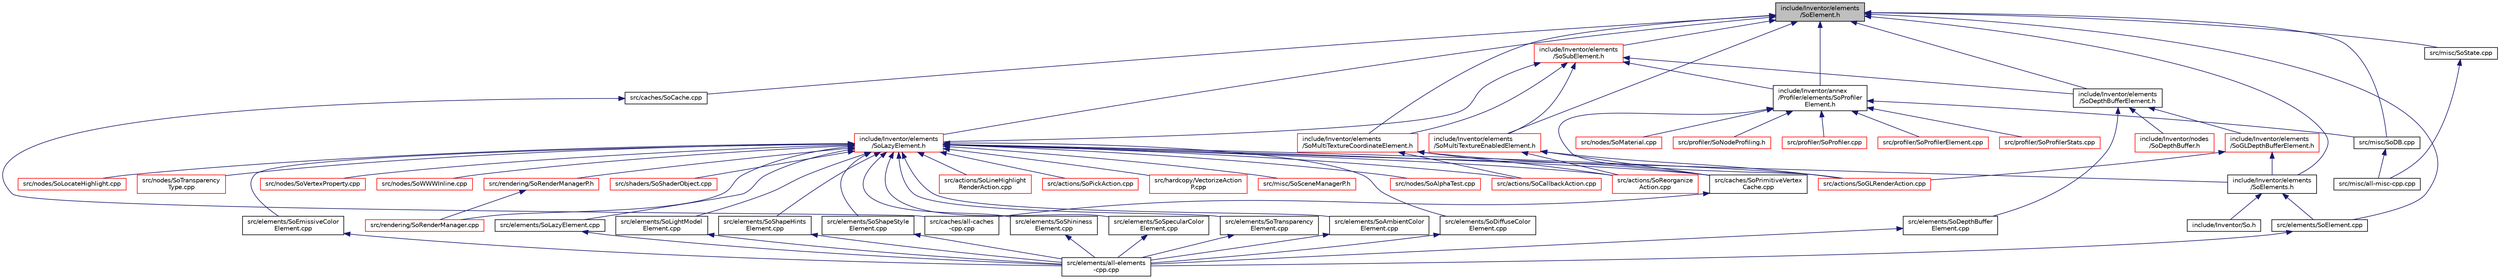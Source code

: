 digraph "include/Inventor/elements/SoElement.h"
{
 // LATEX_PDF_SIZE
  edge [fontname="Helvetica",fontsize="10",labelfontname="Helvetica",labelfontsize="10"];
  node [fontname="Helvetica",fontsize="10",shape=record];
  Node1 [label="include/Inventor/elements\l/SoElement.h",height=0.2,width=0.4,color="black", fillcolor="grey75", style="filled", fontcolor="black",tooltip=" "];
  Node1 -> Node2 [dir="back",color="midnightblue",fontsize="10",style="solid",fontname="Helvetica"];
  Node2 [label="src/caches/SoCache.cpp",height=0.2,width=0.4,color="black", fillcolor="white", style="filled",URL="$SoCache_8cpp.html",tooltip=" "];
  Node2 -> Node3 [dir="back",color="midnightblue",fontsize="10",style="solid",fontname="Helvetica"];
  Node3 [label="src/caches/all-caches\l-cpp.cpp",height=0.2,width=0.4,color="black", fillcolor="white", style="filled",URL="$all-caches-cpp_8cpp.html",tooltip=" "];
  Node1 -> Node4 [dir="back",color="midnightblue",fontsize="10",style="solid",fontname="Helvetica"];
  Node4 [label="src/elements/SoElement.cpp",height=0.2,width=0.4,color="black", fillcolor="white", style="filled",URL="$SoElement_8cpp.html",tooltip=" "];
  Node4 -> Node5 [dir="back",color="midnightblue",fontsize="10",style="solid",fontname="Helvetica"];
  Node5 [label="src/elements/all-elements\l-cpp.cpp",height=0.2,width=0.4,color="black", fillcolor="white", style="filled",URL="$all-elements-cpp_8cpp.html",tooltip=" "];
  Node1 -> Node6 [dir="back",color="midnightblue",fontsize="10",style="solid",fontname="Helvetica"];
  Node6 [label="src/misc/SoDB.cpp",height=0.2,width=0.4,color="black", fillcolor="white", style="filled",URL="$SoDB_8cpp.html",tooltip=" "];
  Node6 -> Node7 [dir="back",color="midnightblue",fontsize="10",style="solid",fontname="Helvetica"];
  Node7 [label="src/misc/all-misc-cpp.cpp",height=0.2,width=0.4,color="black", fillcolor="white", style="filled",URL="$all-misc-cpp_8cpp.html",tooltip=" "];
  Node1 -> Node8 [dir="back",color="midnightblue",fontsize="10",style="solid",fontname="Helvetica"];
  Node8 [label="src/misc/SoState.cpp",height=0.2,width=0.4,color="black", fillcolor="white", style="filled",URL="$SoState_8cpp.html",tooltip=" "];
  Node8 -> Node7 [dir="back",color="midnightblue",fontsize="10",style="solid",fontname="Helvetica"];
  Node1 -> Node9 [dir="back",color="midnightblue",fontsize="10",style="solid",fontname="Helvetica"];
  Node9 [label="include/Inventor/annex\l/Profiler/elements/SoProfiler\lElement.h",height=0.2,width=0.4,color="black", fillcolor="white", style="filled",URL="$SoProfilerElement_8h.html",tooltip=" "];
  Node9 -> Node10 [dir="back",color="midnightblue",fontsize="10",style="solid",fontname="Helvetica"];
  Node10 [label="src/actions/SoGLRenderAction.cpp",height=0.2,width=0.4,color="red", fillcolor="white", style="filled",URL="$SoGLRenderAction_8cpp.html",tooltip=" "];
  Node9 -> Node6 [dir="back",color="midnightblue",fontsize="10",style="solid",fontname="Helvetica"];
  Node9 -> Node12 [dir="back",color="midnightblue",fontsize="10",style="solid",fontname="Helvetica"];
  Node12 [label="src/nodes/SoMaterial.cpp",height=0.2,width=0.4,color="red", fillcolor="white", style="filled",URL="$SoMaterial_8cpp.html",tooltip=" "];
  Node9 -> Node14 [dir="back",color="midnightblue",fontsize="10",style="solid",fontname="Helvetica"];
  Node14 [label="src/profiler/SoNodeProfiling.h",height=0.2,width=0.4,color="red", fillcolor="white", style="filled",URL="$SoNodeProfiling_8h.html",tooltip=" "];
  Node9 -> Node19 [dir="back",color="midnightblue",fontsize="10",style="solid",fontname="Helvetica"];
  Node19 [label="src/profiler/SoProfiler.cpp",height=0.2,width=0.4,color="red", fillcolor="white", style="filled",URL="$SoProfiler_8cpp.html",tooltip=" "];
  Node9 -> Node21 [dir="back",color="midnightblue",fontsize="10",style="solid",fontname="Helvetica"];
  Node21 [label="src/profiler/SoProfilerElement.cpp",height=0.2,width=0.4,color="red", fillcolor="white", style="filled",URL="$SoProfilerElement_8cpp.html",tooltip=" "];
  Node9 -> Node22 [dir="back",color="midnightblue",fontsize="10",style="solid",fontname="Helvetica"];
  Node22 [label="src/profiler/SoProfilerStats.cpp",height=0.2,width=0.4,color="red", fillcolor="white", style="filled",URL="$SoProfilerStats_8cpp.html",tooltip=" "];
  Node1 -> Node23 [dir="back",color="midnightblue",fontsize="10",style="solid",fontname="Helvetica"];
  Node23 [label="include/Inventor/elements\l/SoDepthBufferElement.h",height=0.2,width=0.4,color="black", fillcolor="white", style="filled",URL="$SoDepthBufferElement_8h.html",tooltip=" "];
  Node23 -> Node24 [dir="back",color="midnightblue",fontsize="10",style="solid",fontname="Helvetica"];
  Node24 [label="src/elements/SoDepthBuffer\lElement.cpp",height=0.2,width=0.4,color="black", fillcolor="white", style="filled",URL="$SoDepthBufferElement_8cpp.html",tooltip=" "];
  Node24 -> Node5 [dir="back",color="midnightblue",fontsize="10",style="solid",fontname="Helvetica"];
  Node23 -> Node25 [dir="back",color="midnightblue",fontsize="10",style="solid",fontname="Helvetica"];
  Node25 [label="include/Inventor/elements\l/SoGLDepthBufferElement.h",height=0.2,width=0.4,color="red", fillcolor="white", style="filled",URL="$SoGLDepthBufferElement_8h.html",tooltip=" "];
  Node25 -> Node10 [dir="back",color="midnightblue",fontsize="10",style="solid",fontname="Helvetica"];
  Node25 -> Node29 [dir="back",color="midnightblue",fontsize="10",style="solid",fontname="Helvetica"];
  Node29 [label="include/Inventor/elements\l/SoElements.h",height=0.2,width=0.4,color="black", fillcolor="white", style="filled",URL="$SoElements_8h.html",tooltip=" "];
  Node29 -> Node4 [dir="back",color="midnightblue",fontsize="10",style="solid",fontname="Helvetica"];
  Node29 -> Node30 [dir="back",color="midnightblue",fontsize="10",style="solid",fontname="Helvetica"];
  Node30 [label="include/Inventor/So.h",height=0.2,width=0.4,color="black", fillcolor="white", style="filled",URL="$So_8h.html",tooltip=" "];
  Node23 -> Node31 [dir="back",color="midnightblue",fontsize="10",style="solid",fontname="Helvetica"];
  Node31 [label="include/Inventor/nodes\l/SoDepthBuffer.h",height=0.2,width=0.4,color="red", fillcolor="white", style="filled",URL="$SoDepthBuffer_8h.html",tooltip=" "];
  Node1 -> Node29 [dir="back",color="midnightblue",fontsize="10",style="solid",fontname="Helvetica"];
  Node1 -> Node36 [dir="back",color="midnightblue",fontsize="10",style="solid",fontname="Helvetica"];
  Node36 [label="include/Inventor/elements\l/SoLazyElement.h",height=0.2,width=0.4,color="red", fillcolor="white", style="filled",URL="$SoLazyElement_8h.html",tooltip=" "];
  Node36 -> Node37 [dir="back",color="midnightblue",fontsize="10",style="solid",fontname="Helvetica"];
  Node37 [label="src/actions/SoCallbackAction.cpp",height=0.2,width=0.4,color="red", fillcolor="white", style="filled",URL="$SoCallbackAction_8cpp.html",tooltip=" "];
  Node36 -> Node10 [dir="back",color="midnightblue",fontsize="10",style="solid",fontname="Helvetica"];
  Node36 -> Node38 [dir="back",color="midnightblue",fontsize="10",style="solid",fontname="Helvetica"];
  Node38 [label="src/actions/SoLineHighlight\lRenderAction.cpp",height=0.2,width=0.4,color="red", fillcolor="white", style="filled",URL="$SoLineHighlightRenderAction_8cpp.html",tooltip=" "];
  Node36 -> Node39 [dir="back",color="midnightblue",fontsize="10",style="solid",fontname="Helvetica"];
  Node39 [label="src/actions/SoPickAction.cpp",height=0.2,width=0.4,color="red", fillcolor="white", style="filled",URL="$SoPickAction_8cpp.html",tooltip=" "];
  Node36 -> Node40 [dir="back",color="midnightblue",fontsize="10",style="solid",fontname="Helvetica"];
  Node40 [label="src/actions/SoReorganize\lAction.cpp",height=0.2,width=0.4,color="red", fillcolor="white", style="filled",URL="$SoReorganizeAction_8cpp.html",tooltip=" "];
  Node36 -> Node41 [dir="back",color="midnightblue",fontsize="10",style="solid",fontname="Helvetica"];
  Node41 [label="src/caches/SoPrimitiveVertex\lCache.cpp",height=0.2,width=0.4,color="black", fillcolor="white", style="filled",URL="$SoPrimitiveVertexCache_8cpp.html",tooltip=" "];
  Node41 -> Node3 [dir="back",color="midnightblue",fontsize="10",style="solid",fontname="Helvetica"];
  Node36 -> Node42 [dir="back",color="midnightblue",fontsize="10",style="solid",fontname="Helvetica"];
  Node42 [label="src/elements/SoAmbientColor\lElement.cpp",height=0.2,width=0.4,color="black", fillcolor="white", style="filled",URL="$SoAmbientColorElement_8cpp.html",tooltip=" "];
  Node42 -> Node5 [dir="back",color="midnightblue",fontsize="10",style="solid",fontname="Helvetica"];
  Node36 -> Node43 [dir="back",color="midnightblue",fontsize="10",style="solid",fontname="Helvetica"];
  Node43 [label="src/elements/SoDiffuseColor\lElement.cpp",height=0.2,width=0.4,color="black", fillcolor="white", style="filled",URL="$SoDiffuseColorElement_8cpp.html",tooltip=" "];
  Node43 -> Node5 [dir="back",color="midnightblue",fontsize="10",style="solid",fontname="Helvetica"];
  Node36 -> Node44 [dir="back",color="midnightblue",fontsize="10",style="solid",fontname="Helvetica"];
  Node44 [label="src/elements/SoEmissiveColor\lElement.cpp",height=0.2,width=0.4,color="black", fillcolor="white", style="filled",URL="$SoEmissiveColorElement_8cpp.html",tooltip=" "];
  Node44 -> Node5 [dir="back",color="midnightblue",fontsize="10",style="solid",fontname="Helvetica"];
  Node36 -> Node45 [dir="back",color="midnightblue",fontsize="10",style="solid",fontname="Helvetica"];
  Node45 [label="src/elements/SoLazyElement.cpp",height=0.2,width=0.4,color="black", fillcolor="white", style="filled",URL="$SoLazyElement_8cpp.html",tooltip=" "];
  Node45 -> Node5 [dir="back",color="midnightblue",fontsize="10",style="solid",fontname="Helvetica"];
  Node36 -> Node46 [dir="back",color="midnightblue",fontsize="10",style="solid",fontname="Helvetica"];
  Node46 [label="src/elements/SoLightModel\lElement.cpp",height=0.2,width=0.4,color="black", fillcolor="white", style="filled",URL="$SoLightModelElement_8cpp.html",tooltip=" "];
  Node46 -> Node5 [dir="back",color="midnightblue",fontsize="10",style="solid",fontname="Helvetica"];
  Node36 -> Node47 [dir="back",color="midnightblue",fontsize="10",style="solid",fontname="Helvetica"];
  Node47 [label="src/elements/SoShapeHints\lElement.cpp",height=0.2,width=0.4,color="black", fillcolor="white", style="filled",URL="$SoShapeHintsElement_8cpp.html",tooltip=" "];
  Node47 -> Node5 [dir="back",color="midnightblue",fontsize="10",style="solid",fontname="Helvetica"];
  Node36 -> Node48 [dir="back",color="midnightblue",fontsize="10",style="solid",fontname="Helvetica"];
  Node48 [label="src/elements/SoShapeStyle\lElement.cpp",height=0.2,width=0.4,color="black", fillcolor="white", style="filled",URL="$SoShapeStyleElement_8cpp.html",tooltip=" "];
  Node48 -> Node5 [dir="back",color="midnightblue",fontsize="10",style="solid",fontname="Helvetica"];
  Node36 -> Node49 [dir="back",color="midnightblue",fontsize="10",style="solid",fontname="Helvetica"];
  Node49 [label="src/elements/SoShininess\lElement.cpp",height=0.2,width=0.4,color="black", fillcolor="white", style="filled",URL="$SoShininessElement_8cpp.html",tooltip=" "];
  Node49 -> Node5 [dir="back",color="midnightblue",fontsize="10",style="solid",fontname="Helvetica"];
  Node36 -> Node50 [dir="back",color="midnightblue",fontsize="10",style="solid",fontname="Helvetica"];
  Node50 [label="src/elements/SoSpecularColor\lElement.cpp",height=0.2,width=0.4,color="black", fillcolor="white", style="filled",URL="$SoSpecularColorElement_8cpp.html",tooltip=" "];
  Node50 -> Node5 [dir="back",color="midnightblue",fontsize="10",style="solid",fontname="Helvetica"];
  Node36 -> Node51 [dir="back",color="midnightblue",fontsize="10",style="solid",fontname="Helvetica"];
  Node51 [label="src/elements/SoTransparency\lElement.cpp",height=0.2,width=0.4,color="black", fillcolor="white", style="filled",URL="$SoTransparencyElement_8cpp.html",tooltip=" "];
  Node51 -> Node5 [dir="back",color="midnightblue",fontsize="10",style="solid",fontname="Helvetica"];
  Node36 -> Node52 [dir="back",color="midnightblue",fontsize="10",style="solid",fontname="Helvetica"];
  Node52 [label="src/hardcopy/VectorizeAction\lP.cpp",height=0.2,width=0.4,color="red", fillcolor="white", style="filled",URL="$VectorizeActionP_8cpp.html",tooltip=" "];
  Node36 -> Node54 [dir="back",color="midnightblue",fontsize="10",style="solid",fontname="Helvetica"];
  Node54 [label="src/misc/SoSceneManagerP.h",height=0.2,width=0.4,color="red", fillcolor="white", style="filled",URL="$SoSceneManagerP_8h.html",tooltip=" "];
  Node36 -> Node57 [dir="back",color="midnightblue",fontsize="10",style="solid",fontname="Helvetica"];
  Node57 [label="src/nodes/SoAlphaTest.cpp",height=0.2,width=0.4,color="red", fillcolor="white", style="filled",URL="$SoAlphaTest_8cpp.html",tooltip=" "];
  Node36 -> Node58 [dir="back",color="midnightblue",fontsize="10",style="solid",fontname="Helvetica"];
  Node58 [label="src/nodes/SoLocateHighlight.cpp",height=0.2,width=0.4,color="red", fillcolor="white", style="filled",URL="$SoLocateHighlight_8cpp.html",tooltip=" "];
  Node36 -> Node59 [dir="back",color="midnightblue",fontsize="10",style="solid",fontname="Helvetica"];
  Node59 [label="src/nodes/SoTransparency\lType.cpp",height=0.2,width=0.4,color="red", fillcolor="white", style="filled",URL="$SoTransparencyType_8cpp.html",tooltip=" "];
  Node36 -> Node60 [dir="back",color="midnightblue",fontsize="10",style="solid",fontname="Helvetica"];
  Node60 [label="src/nodes/SoVertexProperty.cpp",height=0.2,width=0.4,color="red", fillcolor="white", style="filled",URL="$SoVertexProperty_8cpp.html",tooltip=" "];
  Node36 -> Node61 [dir="back",color="midnightblue",fontsize="10",style="solid",fontname="Helvetica"];
  Node61 [label="src/nodes/SoWWWInline.cpp",height=0.2,width=0.4,color="red", fillcolor="white", style="filled",URL="$SoWWWInline_8cpp.html",tooltip=" "];
  Node36 -> Node62 [dir="back",color="midnightblue",fontsize="10",style="solid",fontname="Helvetica"];
  Node62 [label="src/rendering/SoRenderManager.cpp",height=0.2,width=0.4,color="red", fillcolor="white", style="filled",URL="$SoRenderManager_8cpp.html",tooltip=" "];
  Node36 -> Node64 [dir="back",color="midnightblue",fontsize="10",style="solid",fontname="Helvetica"];
  Node64 [label="src/rendering/SoRenderManagerP.h",height=0.2,width=0.4,color="red", fillcolor="white", style="filled",URL="$SoRenderManagerP_8h.html",tooltip=" "];
  Node64 -> Node62 [dir="back",color="midnightblue",fontsize="10",style="solid",fontname="Helvetica"];
  Node36 -> Node66 [dir="back",color="midnightblue",fontsize="10",style="solid",fontname="Helvetica"];
  Node66 [label="src/shaders/SoShaderObject.cpp",height=0.2,width=0.4,color="red", fillcolor="white", style="filled",URL="$SoShaderObject_8cpp.html",tooltip=" "];
  Node36 -> Node29 [dir="back",color="midnightblue",fontsize="10",style="solid",fontname="Helvetica"];
  Node1 -> Node178 [dir="back",color="midnightblue",fontsize="10",style="solid",fontname="Helvetica"];
  Node178 [label="include/Inventor/elements\l/SoMultiTextureCoordinateElement.h",height=0.2,width=0.4,color="red", fillcolor="white", style="filled",URL="$SoMultiTextureCoordinateElement_8h.html",tooltip=" "];
  Node178 -> Node37 [dir="back",color="midnightblue",fontsize="10",style="solid",fontname="Helvetica"];
  Node178 -> Node40 [dir="back",color="midnightblue",fontsize="10",style="solid",fontname="Helvetica"];
  Node178 -> Node41 [dir="back",color="midnightblue",fontsize="10",style="solid",fontname="Helvetica"];
  Node1 -> Node254 [dir="back",color="midnightblue",fontsize="10",style="solid",fontname="Helvetica"];
  Node254 [label="include/Inventor/elements\l/SoMultiTextureEnabledElement.h",height=0.2,width=0.4,color="red", fillcolor="white", style="filled",URL="$SoMultiTextureEnabledElement_8h.html",tooltip=" "];
  Node254 -> Node10 [dir="back",color="midnightblue",fontsize="10",style="solid",fontname="Helvetica"];
  Node254 -> Node40 [dir="back",color="midnightblue",fontsize="10",style="solid",fontname="Helvetica"];
  Node254 -> Node41 [dir="back",color="midnightblue",fontsize="10",style="solid",fontname="Helvetica"];
  Node1 -> Node262 [dir="back",color="midnightblue",fontsize="10",style="solid",fontname="Helvetica"];
  Node262 [label="include/Inventor/elements\l/SoSubElement.h",height=0.2,width=0.4,color="red", fillcolor="white", style="filled",URL="$SoSubElement_8h.html",tooltip=" "];
  Node262 -> Node9 [dir="back",color="midnightblue",fontsize="10",style="solid",fontname="Helvetica"];
  Node262 -> Node23 [dir="back",color="midnightblue",fontsize="10",style="solid",fontname="Helvetica"];
  Node262 -> Node36 [dir="back",color="midnightblue",fontsize="10",style="solid",fontname="Helvetica"];
  Node262 -> Node178 [dir="back",color="midnightblue",fontsize="10",style="solid",fontname="Helvetica"];
  Node262 -> Node254 [dir="back",color="midnightblue",fontsize="10",style="solid",fontname="Helvetica"];
}
